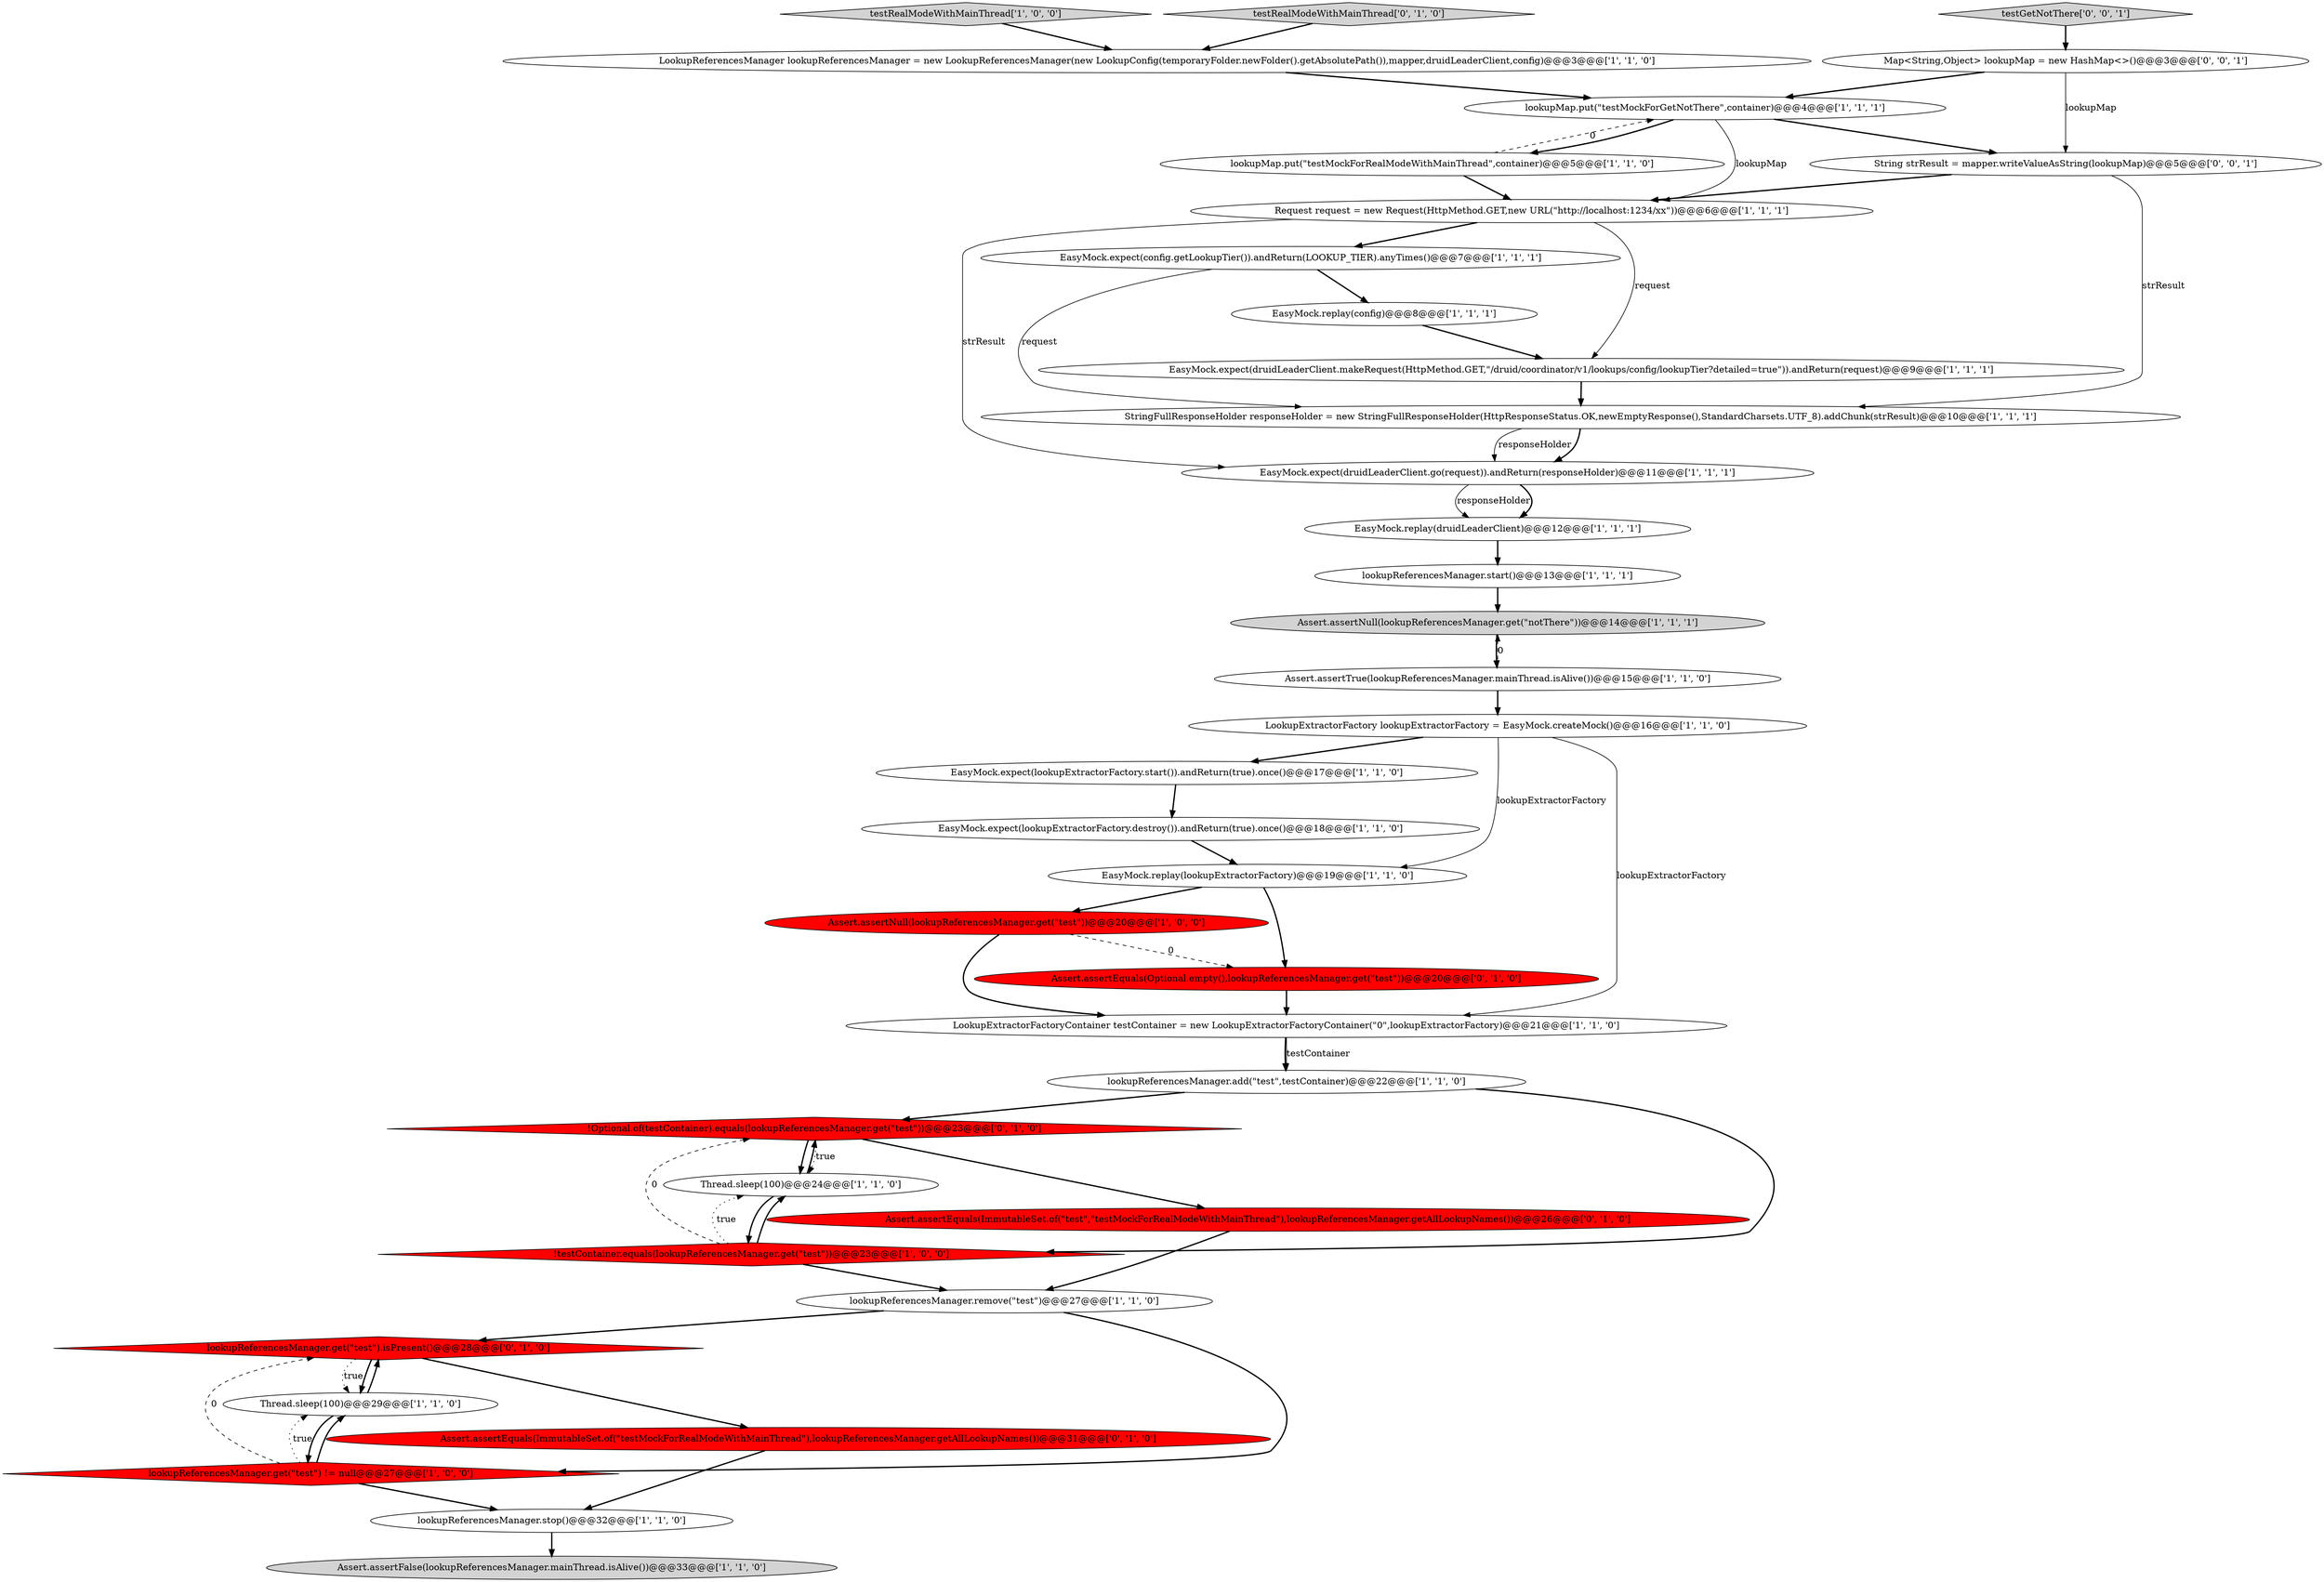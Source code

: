 digraph {
35 [style = filled, label = "Map<String,Object> lookupMap = new HashMap<>()@@@3@@@['0', '0', '1']", fillcolor = white, shape = ellipse image = "AAA0AAABBB3BBB"];
30 [style = filled, label = "Assert.assertEquals(ImmutableSet.of(\"testMockForRealModeWithMainThread\"),lookupReferencesManager.getAllLookupNames())@@@31@@@['0', '1', '0']", fillcolor = red, shape = ellipse image = "AAA1AAABBB2BBB"];
3 [style = filled, label = "LookupReferencesManager lookupReferencesManager = new LookupReferencesManager(new LookupConfig(temporaryFolder.newFolder().getAbsolutePath()),mapper,druidLeaderClient,config)@@@3@@@['1', '1', '0']", fillcolor = white, shape = ellipse image = "AAA0AAABBB1BBB"];
7 [style = filled, label = "Assert.assertFalse(lookupReferencesManager.mainThread.isAlive())@@@33@@@['1', '1', '0']", fillcolor = lightgray, shape = ellipse image = "AAA0AAABBB1BBB"];
6 [style = filled, label = "EasyMock.expect(lookupExtractorFactory.destroy()).andReturn(true).once()@@@18@@@['1', '1', '0']", fillcolor = white, shape = ellipse image = "AAA0AAABBB1BBB"];
14 [style = filled, label = "LookupExtractorFactory lookupExtractorFactory = EasyMock.createMock()@@@16@@@['1', '1', '0']", fillcolor = white, shape = ellipse image = "AAA0AAABBB1BBB"];
22 [style = filled, label = "EasyMock.expect(druidLeaderClient.go(request)).andReturn(responseHolder)@@@11@@@['1', '1', '1']", fillcolor = white, shape = ellipse image = "AAA0AAABBB1BBB"];
1 [style = filled, label = "EasyMock.expect(lookupExtractorFactory.start()).andReturn(true).once()@@@17@@@['1', '1', '0']", fillcolor = white, shape = ellipse image = "AAA0AAABBB1BBB"];
26 [style = filled, label = "Thread.sleep(100)@@@29@@@['1', '1', '0']", fillcolor = white, shape = ellipse image = "AAA0AAABBB1BBB"];
23 [style = filled, label = "EasyMock.replay(lookupExtractorFactory)@@@19@@@['1', '1', '0']", fillcolor = white, shape = ellipse image = "AAA0AAABBB1BBB"];
25 [style = filled, label = "testRealModeWithMainThread['1', '0', '0']", fillcolor = lightgray, shape = diamond image = "AAA0AAABBB1BBB"];
32 [style = filled, label = "!Optional.of(testContainer).equals(lookupReferencesManager.get(\"test\"))@@@23@@@['0', '1', '0']", fillcolor = red, shape = diamond image = "AAA1AAABBB2BBB"];
17 [style = filled, label = "Request request = new Request(HttpMethod.GET,new URL(\"http://localhost:1234/xx\"))@@@6@@@['1', '1', '1']", fillcolor = white, shape = ellipse image = "AAA0AAABBB1BBB"];
28 [style = filled, label = "Assert.assertEquals(ImmutableSet.of(\"test\",\"testMockForRealModeWithMainThread\"),lookupReferencesManager.getAllLookupNames())@@@26@@@['0', '1', '0']", fillcolor = red, shape = ellipse image = "AAA1AAABBB2BBB"];
31 [style = filled, label = "testRealModeWithMainThread['0', '1', '0']", fillcolor = lightgray, shape = diamond image = "AAA0AAABBB2BBB"];
33 [style = filled, label = "Assert.assertEquals(Optional.empty(),lookupReferencesManager.get(\"test\"))@@@20@@@['0', '1', '0']", fillcolor = red, shape = ellipse image = "AAA1AAABBB2BBB"];
4 [style = filled, label = "StringFullResponseHolder responseHolder = new StringFullResponseHolder(HttpResponseStatus.OK,newEmptyResponse(),StandardCharsets.UTF_8).addChunk(strResult)@@@10@@@['1', '1', '1']", fillcolor = white, shape = ellipse image = "AAA0AAABBB1BBB"];
29 [style = filled, label = "lookupReferencesManager.get(\"test\").isPresent()@@@28@@@['0', '1', '0']", fillcolor = red, shape = diamond image = "AAA1AAABBB2BBB"];
9 [style = filled, label = "lookupMap.put(\"testMockForGetNotThere\",container)@@@4@@@['1', '1', '1']", fillcolor = white, shape = ellipse image = "AAA0AAABBB1BBB"];
5 [style = filled, label = "lookupMap.put(\"testMockForRealModeWithMainThread\",container)@@@5@@@['1', '1', '0']", fillcolor = white, shape = ellipse image = "AAA0AAABBB1BBB"];
0 [style = filled, label = "Assert.assertTrue(lookupReferencesManager.mainThread.isAlive())@@@15@@@['1', '1', '0']", fillcolor = white, shape = ellipse image = "AAA0AAABBB1BBB"];
2 [style = filled, label = "Thread.sleep(100)@@@24@@@['1', '1', '0']", fillcolor = white, shape = ellipse image = "AAA0AAABBB1BBB"];
24 [style = filled, label = "Assert.assertNull(lookupReferencesManager.get(\"test\"))@@@20@@@['1', '0', '0']", fillcolor = red, shape = ellipse image = "AAA1AAABBB1BBB"];
15 [style = filled, label = "Assert.assertNull(lookupReferencesManager.get(\"notThere\"))@@@14@@@['1', '1', '1']", fillcolor = lightgray, shape = ellipse image = "AAA0AAABBB1BBB"];
16 [style = filled, label = "LookupExtractorFactoryContainer testContainer = new LookupExtractorFactoryContainer(\"0\",lookupExtractorFactory)@@@21@@@['1', '1', '0']", fillcolor = white, shape = ellipse image = "AAA0AAABBB1BBB"];
20 [style = filled, label = "EasyMock.expect(config.getLookupTier()).andReturn(LOOKUP_TIER).anyTimes()@@@7@@@['1', '1', '1']", fillcolor = white, shape = ellipse image = "AAA0AAABBB1BBB"];
21 [style = filled, label = "!testContainer.equals(lookupReferencesManager.get(\"test\"))@@@23@@@['1', '0', '0']", fillcolor = red, shape = diamond image = "AAA1AAABBB1BBB"];
8 [style = filled, label = "lookupReferencesManager.start()@@@13@@@['1', '1', '1']", fillcolor = white, shape = ellipse image = "AAA0AAABBB1BBB"];
36 [style = filled, label = "String strResult = mapper.writeValueAsString(lookupMap)@@@5@@@['0', '0', '1']", fillcolor = white, shape = ellipse image = "AAA0AAABBB3BBB"];
11 [style = filled, label = "lookupReferencesManager.stop()@@@32@@@['1', '1', '0']", fillcolor = white, shape = ellipse image = "AAA0AAABBB1BBB"];
18 [style = filled, label = "lookupReferencesManager.add(\"test\",testContainer)@@@22@@@['1', '1', '0']", fillcolor = white, shape = ellipse image = "AAA0AAABBB1BBB"];
13 [style = filled, label = "EasyMock.replay(druidLeaderClient)@@@12@@@['1', '1', '1']", fillcolor = white, shape = ellipse image = "AAA0AAABBB1BBB"];
19 [style = filled, label = "EasyMock.expect(druidLeaderClient.makeRequest(HttpMethod.GET,\"/druid/coordinator/v1/lookups/config/lookupTier?detailed=true\")).andReturn(request)@@@9@@@['1', '1', '1']", fillcolor = white, shape = ellipse image = "AAA0AAABBB1BBB"];
27 [style = filled, label = "lookupReferencesManager.remove(\"test\")@@@27@@@['1', '1', '0']", fillcolor = white, shape = ellipse image = "AAA0AAABBB1BBB"];
12 [style = filled, label = "EasyMock.replay(config)@@@8@@@['1', '1', '1']", fillcolor = white, shape = ellipse image = "AAA0AAABBB1BBB"];
34 [style = filled, label = "testGetNotThere['0', '0', '1']", fillcolor = lightgray, shape = diamond image = "AAA0AAABBB3BBB"];
10 [style = filled, label = "lookupReferencesManager.get(\"test\") != null@@@27@@@['1', '0', '0']", fillcolor = red, shape = diamond image = "AAA1AAABBB1BBB"];
33->16 [style = bold, label=""];
16->18 [style = bold, label=""];
36->4 [style = solid, label="strResult"];
8->15 [style = bold, label=""];
17->19 [style = solid, label="request"];
29->30 [style = bold, label=""];
21->27 [style = bold, label=""];
26->10 [style = bold, label=""];
24->33 [style = dashed, label="0"];
35->9 [style = bold, label=""];
6->23 [style = bold, label=""];
26->29 [style = bold, label=""];
14->16 [style = solid, label="lookupExtractorFactory"];
32->2 [style = dotted, label="true"];
25->3 [style = bold, label=""];
14->23 [style = solid, label="lookupExtractorFactory"];
9->36 [style = bold, label=""];
0->15 [style = dashed, label="0"];
21->2 [style = dotted, label="true"];
5->9 [style = dashed, label="0"];
10->26 [style = bold, label=""];
10->29 [style = dashed, label="0"];
5->17 [style = bold, label=""];
22->13 [style = solid, label="responseHolder"];
32->2 [style = bold, label=""];
29->26 [style = dotted, label="true"];
14->1 [style = bold, label=""];
21->32 [style = dashed, label="0"];
21->2 [style = bold, label=""];
29->26 [style = bold, label=""];
3->9 [style = bold, label=""];
4->22 [style = solid, label="responseHolder"];
24->16 [style = bold, label=""];
20->4 [style = solid, label="request"];
30->11 [style = bold, label=""];
0->14 [style = bold, label=""];
23->24 [style = bold, label=""];
1->6 [style = bold, label=""];
23->33 [style = bold, label=""];
2->21 [style = bold, label=""];
15->0 [style = bold, label=""];
27->10 [style = bold, label=""];
11->7 [style = bold, label=""];
9->17 [style = solid, label="lookupMap"];
20->12 [style = bold, label=""];
35->36 [style = solid, label="lookupMap"];
18->32 [style = bold, label=""];
17->22 [style = solid, label="strResult"];
9->5 [style = bold, label=""];
10->26 [style = dotted, label="true"];
19->4 [style = bold, label=""];
2->32 [style = bold, label=""];
18->21 [style = bold, label=""];
28->27 [style = bold, label=""];
13->8 [style = bold, label=""];
12->19 [style = bold, label=""];
27->29 [style = bold, label=""];
31->3 [style = bold, label=""];
36->17 [style = bold, label=""];
34->35 [style = bold, label=""];
32->28 [style = bold, label=""];
16->18 [style = solid, label="testContainer"];
4->22 [style = bold, label=""];
22->13 [style = bold, label=""];
17->20 [style = bold, label=""];
10->11 [style = bold, label=""];
}
